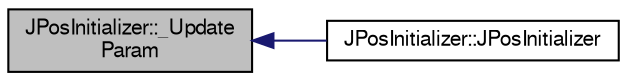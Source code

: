 digraph "JPosInitializer::_UpdateParam"
{
  edge [fontname="FreeSans",fontsize="10",labelfontname="FreeSans",labelfontsize="10"];
  node [fontname="FreeSans",fontsize="10",shape=record];
  rankdir="LR";
  Node1 [label="JPosInitializer::_Update\lParam",height=0.2,width=0.4,color="black", fillcolor="grey75", style="filled", fontcolor="black"];
  Node1 -> Node2 [dir="back",color="midnightblue",fontsize="10",style="solid",fontname="FreeSans"];
  Node2 [label="JPosInitializer::JPosInitializer",height=0.2,width=0.4,color="black", fillcolor="white", style="filled",URL="$d6/d0e/class_j_pos_initializer.html#a51ab4502fa69607abe7cab9d17d14128"];
}
